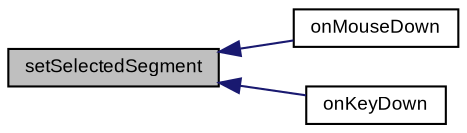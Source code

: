 digraph "setSelectedSegment"
{
  bgcolor="transparent";
  edge [fontname="Arial",fontsize="9",labelfontname="Arial",labelfontsize="9"];
  node [fontname="Arial",fontsize="9",shape=record];
  rankdir="LR";
  Node1 [label="setSelectedSegment",height=0.2,width=0.4,color="black", fillcolor="grey75", style="filled" fontcolor="black"];
  Node1 -> Node2 [dir="back",color="midnightblue",fontsize="9",style="solid",fontname="Arial"];
  Node2 [label="onMouseDown",height=0.2,width=0.4,color="black",URL="$class_v_s_t_g_u_i_1_1_c_segment_button.html#af5e4151d575380ad56bf87893631f03d",tooltip="called when a mouse down event occurs "];
  Node1 -> Node3 [dir="back",color="midnightblue",fontsize="9",style="solid",fontname="Arial"];
  Node3 [label="onKeyDown",height=0.2,width=0.4,color="black",URL="$class_v_s_t_g_u_i_1_1_c_segment_button.html#ab3e92822dfb33fc98af5cc4d4d65768d",tooltip="called if a key down event occurs and this view has focus "];
}
